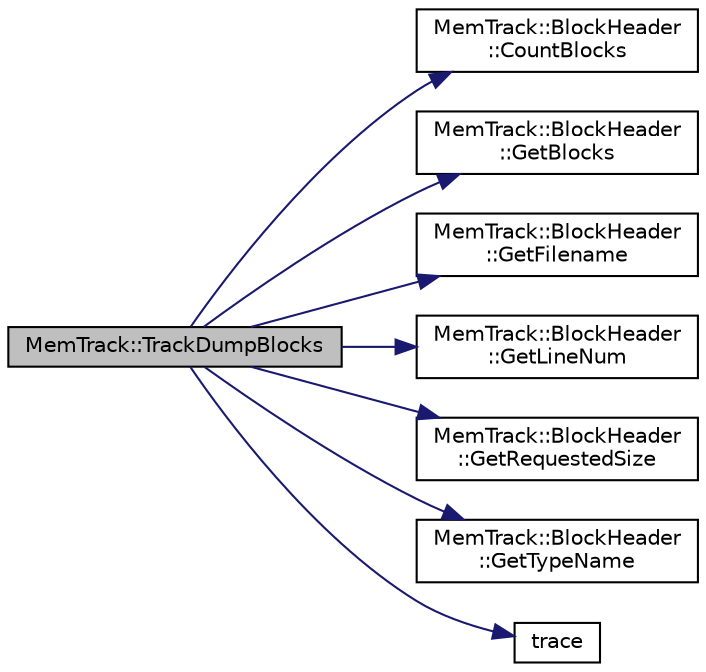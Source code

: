 digraph "MemTrack::TrackDumpBlocks"
{
 // LATEX_PDF_SIZE
  edge [fontname="Helvetica",fontsize="10",labelfontname="Helvetica",labelfontsize="10"];
  node [fontname="Helvetica",fontsize="10",shape=record];
  rankdir="LR";
  Node1 [label="MemTrack::TrackDumpBlocks",height=0.2,width=0.4,color="black", fillcolor="grey75", style="filled", fontcolor="black",tooltip=" "];
  Node1 -> Node2 [color="midnightblue",fontsize="10",style="solid",fontname="Helvetica"];
  Node2 [label="MemTrack::BlockHeader\l::CountBlocks",height=0.2,width=0.4,color="black", fillcolor="white", style="filled",URL="$class_mem_track_1_1_block_header.html#ae57e5e9fcbc414cc37b05c49d2424c39",tooltip=" "];
  Node1 -> Node3 [color="midnightblue",fontsize="10",style="solid",fontname="Helvetica"];
  Node3 [label="MemTrack::BlockHeader\l::GetBlocks",height=0.2,width=0.4,color="black", fillcolor="white", style="filled",URL="$class_mem_track_1_1_block_header.html#a66b917e29ed5fe282e93cada27a4d8f8",tooltip=" "];
  Node1 -> Node4 [color="midnightblue",fontsize="10",style="solid",fontname="Helvetica"];
  Node4 [label="MemTrack::BlockHeader\l::GetFilename",height=0.2,width=0.4,color="black", fillcolor="white", style="filled",URL="$class_mem_track_1_1_block_header.html#abf9a779a9b8e82e8028341fc513c4c39",tooltip=" "];
  Node1 -> Node5 [color="midnightblue",fontsize="10",style="solid",fontname="Helvetica"];
  Node5 [label="MemTrack::BlockHeader\l::GetLineNum",height=0.2,width=0.4,color="black", fillcolor="white", style="filled",URL="$class_mem_track_1_1_block_header.html#a817f74fc613479915f3e50c3b83e1463",tooltip=" "];
  Node1 -> Node6 [color="midnightblue",fontsize="10",style="solid",fontname="Helvetica"];
  Node6 [label="MemTrack::BlockHeader\l::GetRequestedSize",height=0.2,width=0.4,color="black", fillcolor="white", style="filled",URL="$class_mem_track_1_1_block_header.html#ac8b53e3cfe9fc103f8fef91fb9c822ea",tooltip=" "];
  Node1 -> Node7 [color="midnightblue",fontsize="10",style="solid",fontname="Helvetica"];
  Node7 [label="MemTrack::BlockHeader\l::GetTypeName",height=0.2,width=0.4,color="black", fillcolor="white", style="filled",URL="$class_mem_track_1_1_block_header.html#af44bf935fa81fe16dcbe3956a1b4031f",tooltip=" "];
  Node1 -> Node8 [color="midnightblue",fontsize="10",style="solid",fontname="Helvetica"];
  Node8 [label="trace",height=0.2,width=0.4,color="black", fillcolor="white", style="filled",URL="$_tracing_8cpp.html#ac940487afa646b167f2df0fe20a42294",tooltip=" "];
}
